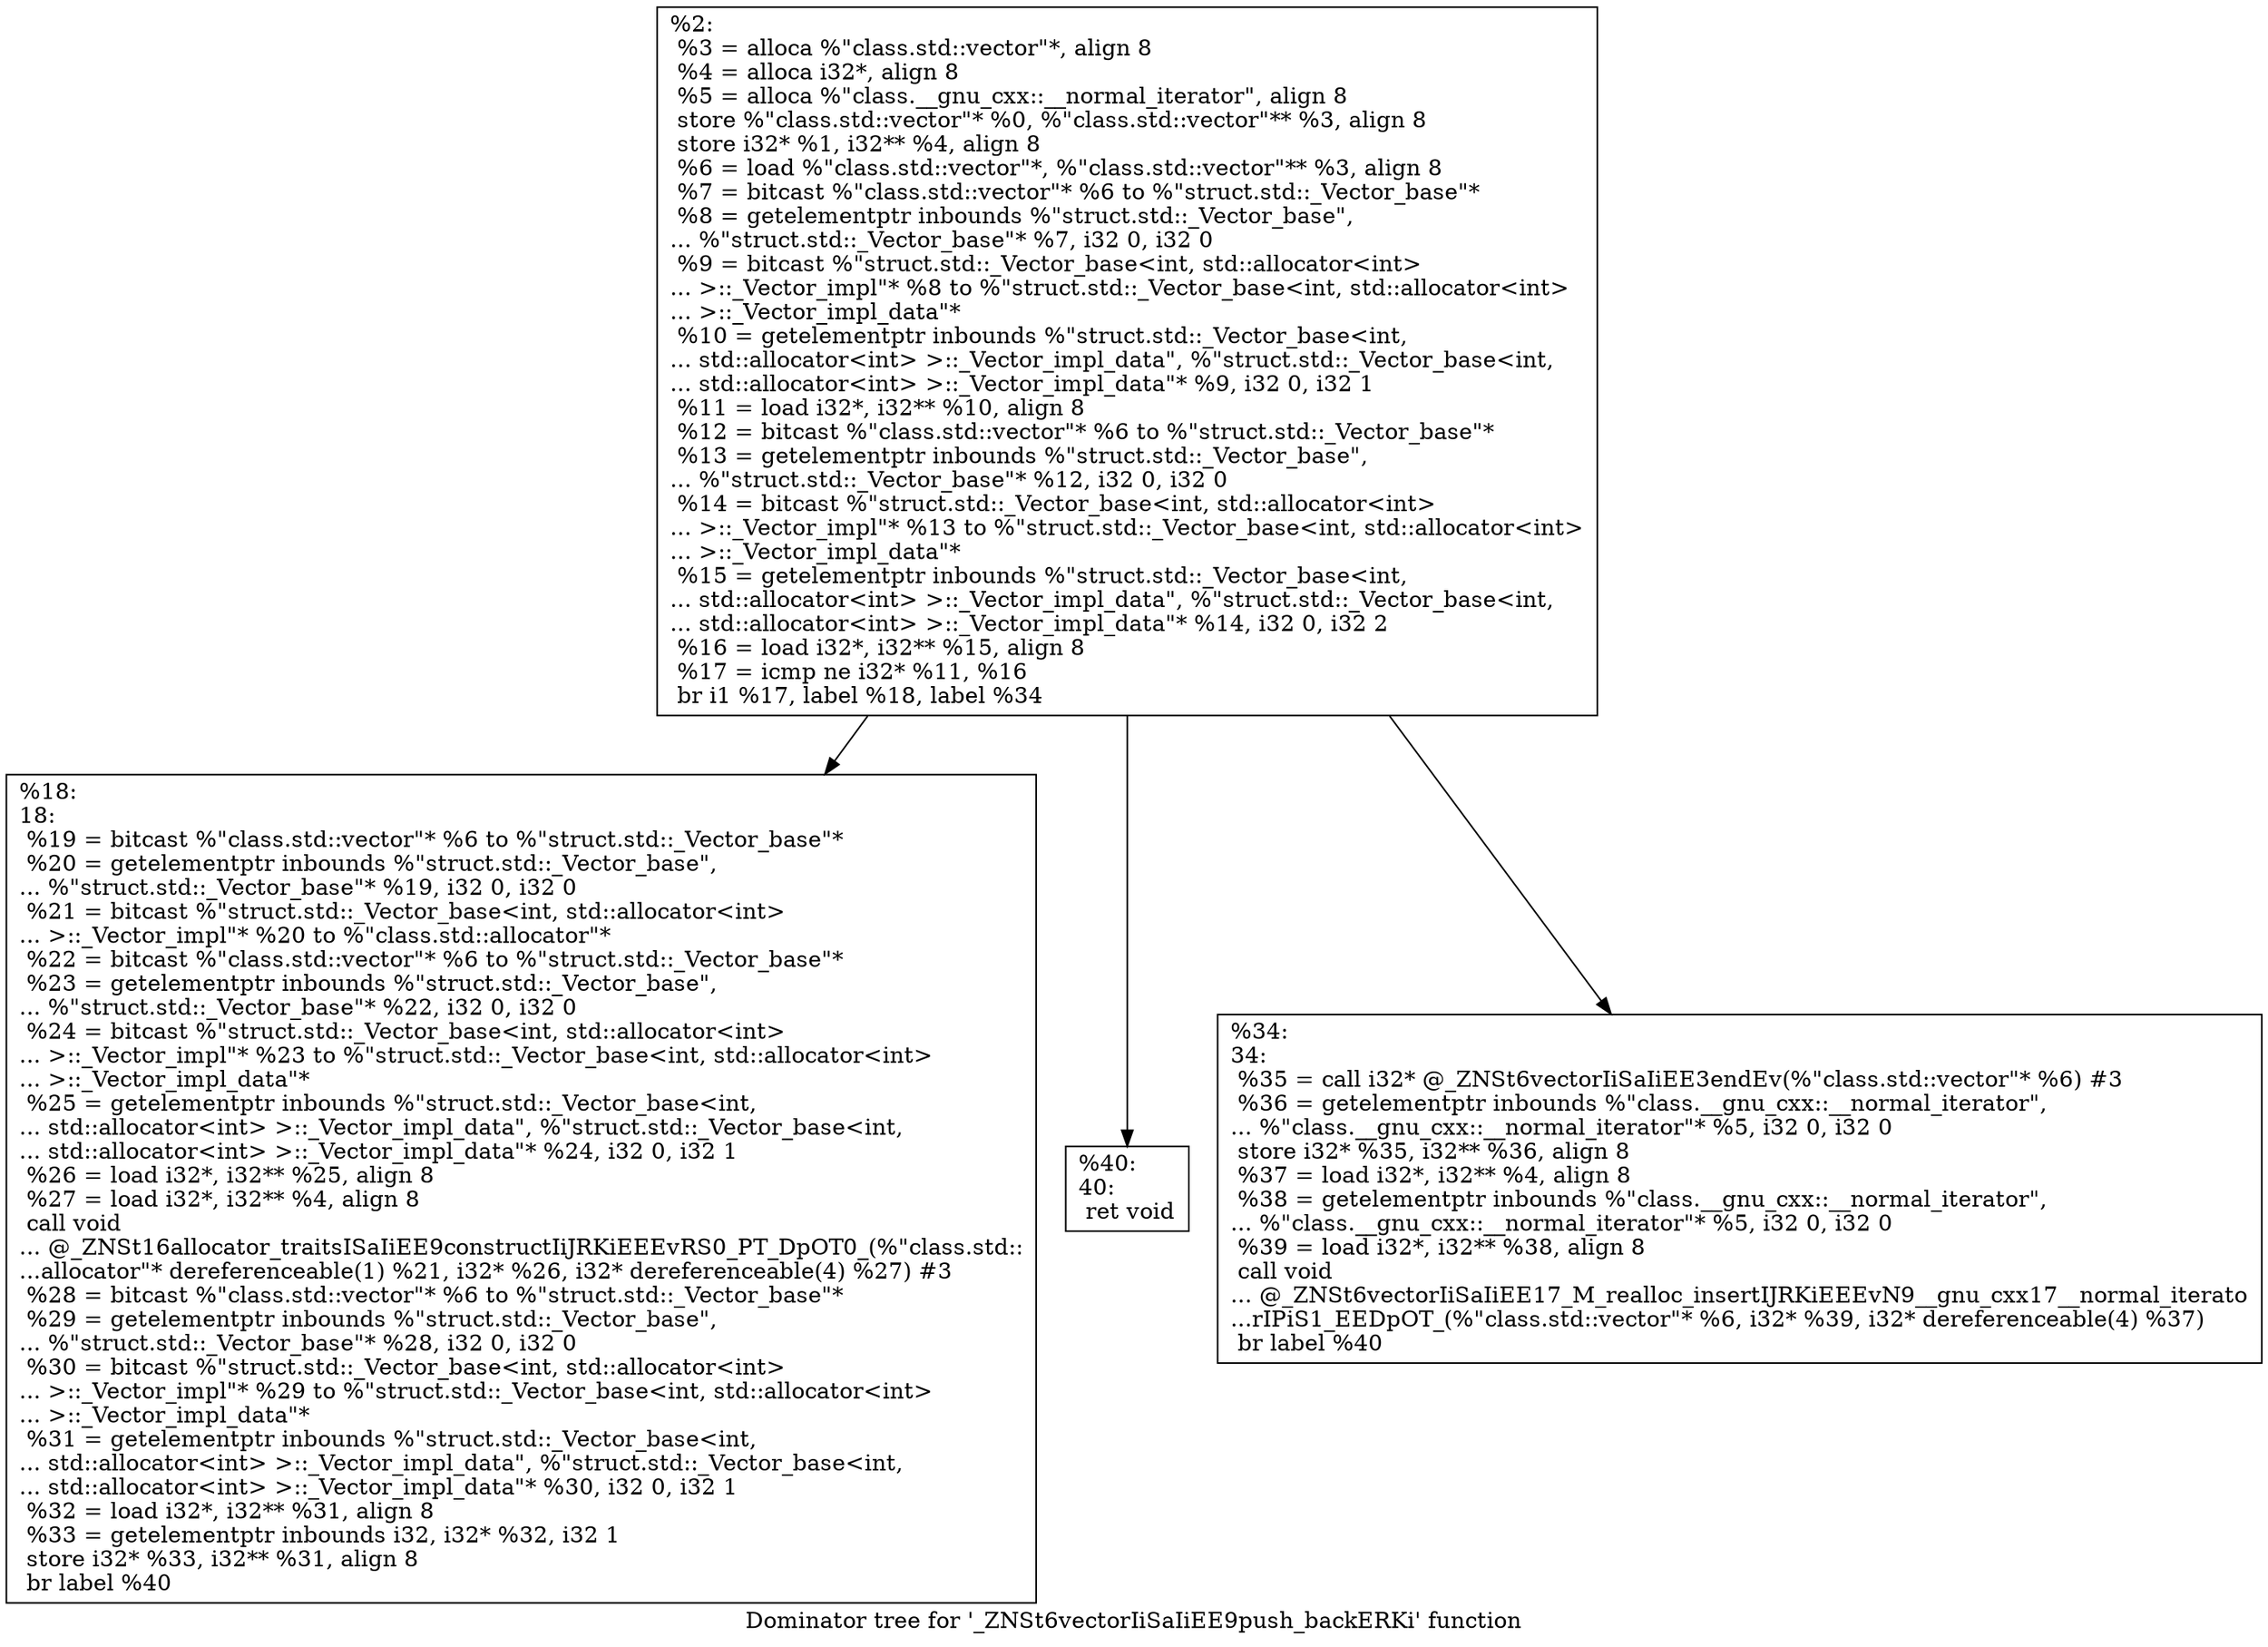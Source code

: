 digraph "Dominator tree for '_ZNSt6vectorIiSaIiEE9push_backERKi' function" {
	label="Dominator tree for '_ZNSt6vectorIiSaIiEE9push_backERKi' function";

	Node0x1415d50 [shape=record,label="{%2:\l  %3 = alloca %\"class.std::vector\"*, align 8\l  %4 = alloca i32*, align 8\l  %5 = alloca %\"class.__gnu_cxx::__normal_iterator\", align 8\l  store %\"class.std::vector\"* %0, %\"class.std::vector\"** %3, align 8\l  store i32* %1, i32** %4, align 8\l  %6 = load %\"class.std::vector\"*, %\"class.std::vector\"** %3, align 8\l  %7 = bitcast %\"class.std::vector\"* %6 to %\"struct.std::_Vector_base\"*\l  %8 = getelementptr inbounds %\"struct.std::_Vector_base\",\l... %\"struct.std::_Vector_base\"* %7, i32 0, i32 0\l  %9 = bitcast %\"struct.std::_Vector_base\<int, std::allocator\<int\>\l... \>::_Vector_impl\"* %8 to %\"struct.std::_Vector_base\<int, std::allocator\<int\>\l... \>::_Vector_impl_data\"*\l  %10 = getelementptr inbounds %\"struct.std::_Vector_base\<int,\l... std::allocator\<int\> \>::_Vector_impl_data\", %\"struct.std::_Vector_base\<int,\l... std::allocator\<int\> \>::_Vector_impl_data\"* %9, i32 0, i32 1\l  %11 = load i32*, i32** %10, align 8\l  %12 = bitcast %\"class.std::vector\"* %6 to %\"struct.std::_Vector_base\"*\l  %13 = getelementptr inbounds %\"struct.std::_Vector_base\",\l... %\"struct.std::_Vector_base\"* %12, i32 0, i32 0\l  %14 = bitcast %\"struct.std::_Vector_base\<int, std::allocator\<int\>\l... \>::_Vector_impl\"* %13 to %\"struct.std::_Vector_base\<int, std::allocator\<int\>\l... \>::_Vector_impl_data\"*\l  %15 = getelementptr inbounds %\"struct.std::_Vector_base\<int,\l... std::allocator\<int\> \>::_Vector_impl_data\", %\"struct.std::_Vector_base\<int,\l... std::allocator\<int\> \>::_Vector_impl_data\"* %14, i32 0, i32 2\l  %16 = load i32*, i32** %15, align 8\l  %17 = icmp ne i32* %11, %16\l  br i1 %17, label %18, label %34\l}"];
	Node0x1415d50 -> Node0x1415f60;
	Node0x1415d50 -> Node0x1416230;
	Node0x1415d50 -> Node0x1416420;
	Node0x1415f60 [shape=record,label="{%18:\l18:                                               \l  %19 = bitcast %\"class.std::vector\"* %6 to %\"struct.std::_Vector_base\"*\l  %20 = getelementptr inbounds %\"struct.std::_Vector_base\",\l... %\"struct.std::_Vector_base\"* %19, i32 0, i32 0\l  %21 = bitcast %\"struct.std::_Vector_base\<int, std::allocator\<int\>\l... \>::_Vector_impl\"* %20 to %\"class.std::allocator\"*\l  %22 = bitcast %\"class.std::vector\"* %6 to %\"struct.std::_Vector_base\"*\l  %23 = getelementptr inbounds %\"struct.std::_Vector_base\",\l... %\"struct.std::_Vector_base\"* %22, i32 0, i32 0\l  %24 = bitcast %\"struct.std::_Vector_base\<int, std::allocator\<int\>\l... \>::_Vector_impl\"* %23 to %\"struct.std::_Vector_base\<int, std::allocator\<int\>\l... \>::_Vector_impl_data\"*\l  %25 = getelementptr inbounds %\"struct.std::_Vector_base\<int,\l... std::allocator\<int\> \>::_Vector_impl_data\", %\"struct.std::_Vector_base\<int,\l... std::allocator\<int\> \>::_Vector_impl_data\"* %24, i32 0, i32 1\l  %26 = load i32*, i32** %25, align 8\l  %27 = load i32*, i32** %4, align 8\l  call void\l... @_ZNSt16allocator_traitsISaIiEE9constructIiJRKiEEEvRS0_PT_DpOT0_(%\"class.std::\l...allocator\"* dereferenceable(1) %21, i32* %26, i32* dereferenceable(4) %27) #3\l  %28 = bitcast %\"class.std::vector\"* %6 to %\"struct.std::_Vector_base\"*\l  %29 = getelementptr inbounds %\"struct.std::_Vector_base\",\l... %\"struct.std::_Vector_base\"* %28, i32 0, i32 0\l  %30 = bitcast %\"struct.std::_Vector_base\<int, std::allocator\<int\>\l... \>::_Vector_impl\"* %29 to %\"struct.std::_Vector_base\<int, std::allocator\<int\>\l... \>::_Vector_impl_data\"*\l  %31 = getelementptr inbounds %\"struct.std::_Vector_base\<int,\l... std::allocator\<int\> \>::_Vector_impl_data\", %\"struct.std::_Vector_base\<int,\l... std::allocator\<int\> \>::_Vector_impl_data\"* %30, i32 0, i32 1\l  %32 = load i32*, i32** %31, align 8\l  %33 = getelementptr inbounds i32, i32* %32, i32 1\l  store i32* %33, i32** %31, align 8\l  br label %40\l}"];
	Node0x1416230 [shape=record,label="{%40:\l40:                                               \l  ret void\l}"];
	Node0x1416420 [shape=record,label="{%34:\l34:                                               \l  %35 = call i32* @_ZNSt6vectorIiSaIiEE3endEv(%\"class.std::vector\"* %6) #3\l  %36 = getelementptr inbounds %\"class.__gnu_cxx::__normal_iterator\",\l... %\"class.__gnu_cxx::__normal_iterator\"* %5, i32 0, i32 0\l  store i32* %35, i32** %36, align 8\l  %37 = load i32*, i32** %4, align 8\l  %38 = getelementptr inbounds %\"class.__gnu_cxx::__normal_iterator\",\l... %\"class.__gnu_cxx::__normal_iterator\"* %5, i32 0, i32 0\l  %39 = load i32*, i32** %38, align 8\l  call void\l... @_ZNSt6vectorIiSaIiEE17_M_realloc_insertIJRKiEEEvN9__gnu_cxx17__normal_iterato\l...rIPiS1_EEDpOT_(%\"class.std::vector\"* %6, i32* %39, i32* dereferenceable(4) %37)\l  br label %40\l}"];
}

